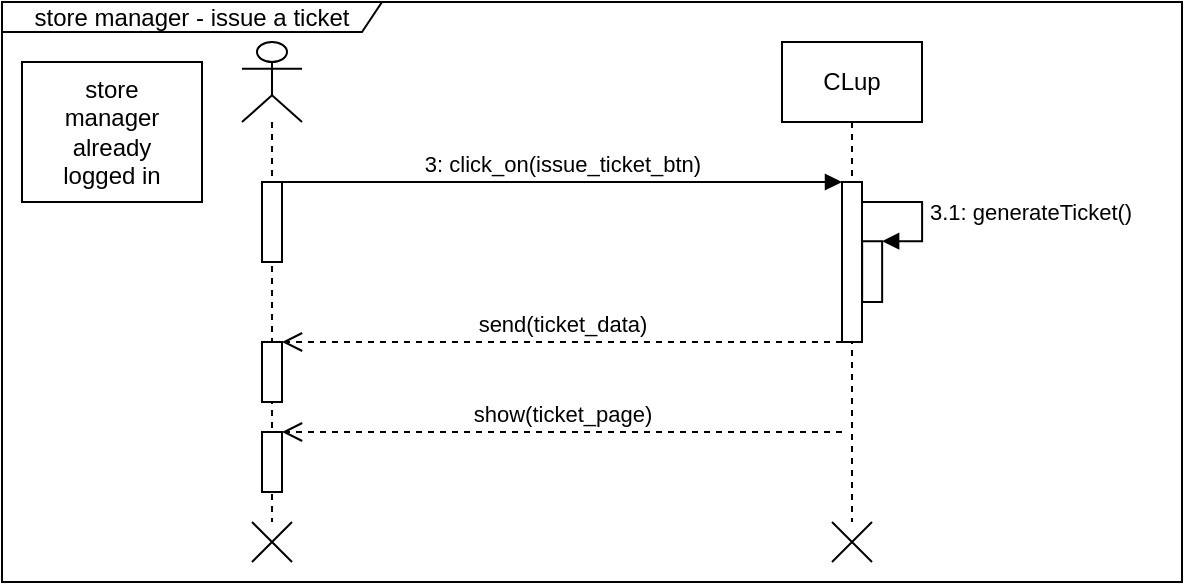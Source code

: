 <mxfile version="13.10.9" type="device"><diagram id="l_4eZxusACf8wwr41ibh" name="Page-1"><mxGraphModel dx="544" dy="332" grid="1" gridSize="10" guides="1" tooltips="1" connect="1" arrows="1" fold="1" page="1" pageScale="1" pageWidth="827" pageHeight="1169" math="0" shadow="0"><root><mxCell id="0"/><mxCell id="1" parent="0"/><mxCell id="Gh9jd_P00tO4PtTTZzkJ-29" value="store manager - issue a ticket" style="shape=umlFrame;whiteSpace=wrap;html=1;width=190;height=15;" parent="1" vertex="1"><mxGeometry x="90" y="30" width="590" height="290" as="geometry"/></mxCell><mxCell id="Gh9jd_P00tO4PtTTZzkJ-8" value="" style="shape=umlLifeline;participant=umlActor;perimeter=lifelinePerimeter;whiteSpace=wrap;html=1;container=1;collapsible=0;recursiveResize=0;verticalAlign=top;spacingTop=36;outlineConnect=0;" parent="1" vertex="1"><mxGeometry x="210" y="50" width="30" height="240" as="geometry"/></mxCell><mxCell id="Gh9jd_P00tO4PtTTZzkJ-13" value="" style="html=1;points=[];perimeter=orthogonalPerimeter;" parent="Gh9jd_P00tO4PtTTZzkJ-8" vertex="1"><mxGeometry x="10" y="70" width="10" height="40" as="geometry"/></mxCell><mxCell id="_7-5wDTUjYOUCyCzf295-1" value="" style="html=1;points=[];perimeter=orthogonalPerimeter;" parent="Gh9jd_P00tO4PtTTZzkJ-8" vertex="1"><mxGeometry x="10" y="195" width="10" height="30" as="geometry"/></mxCell><mxCell id="oS5ILjrhMDbwKKH_5Zov-2" value="" style="html=1;points=[];perimeter=orthogonalPerimeter;" parent="Gh9jd_P00tO4PtTTZzkJ-8" vertex="1"><mxGeometry x="10" y="150" width="10" height="30" as="geometry"/></mxCell><mxCell id="Gh9jd_P00tO4PtTTZzkJ-25" value="" style="rounded=0;whiteSpace=wrap;html=1;" parent="1" vertex="1"><mxGeometry x="100" y="60" width="90" height="70" as="geometry"/></mxCell><mxCell id="Gh9jd_P00tO4PtTTZzkJ-24" value="store manager already logged in" style="text;html=1;strokeColor=none;fillColor=none;align=center;verticalAlign=middle;whiteSpace=wrap;rounded=0;" parent="1" vertex="1"><mxGeometry x="110" y="85" width="70" height="20" as="geometry"/></mxCell><mxCell id="Gh9jd_P00tO4PtTTZzkJ-9" value="CLup" style="shape=umlLifeline;perimeter=lifelinePerimeter;whiteSpace=wrap;html=1;container=1;collapsible=0;recursiveResize=0;outlineConnect=0;" parent="1" vertex="1"><mxGeometry x="480" y="50" width="70" height="240" as="geometry"/></mxCell><mxCell id="Gh9jd_P00tO4PtTTZzkJ-26" value="" style="html=1;points=[];perimeter=orthogonalPerimeter;" parent="Gh9jd_P00tO4PtTTZzkJ-9" vertex="1"><mxGeometry x="30" y="70" width="10" height="80" as="geometry"/></mxCell><mxCell id="_7-5wDTUjYOUCyCzf295-6" value="" style="html=1;points=[];perimeter=orthogonalPerimeter;" parent="Gh9jd_P00tO4PtTTZzkJ-9" vertex="1"><mxGeometry x="40.07" y="99.62" width="10" height="30.38" as="geometry"/></mxCell><mxCell id="_7-5wDTUjYOUCyCzf295-7" value="3.1: generateTicket()" style="edgeStyle=orthogonalEdgeStyle;html=1;align=left;spacingLeft=2;endArrow=block;rounded=0;entryX=1;entryY=0;exitX=0.993;exitY=0.503;exitDx=0;exitDy=0;exitPerimeter=0;" parent="Gh9jd_P00tO4PtTTZzkJ-9" target="_7-5wDTUjYOUCyCzf295-6" edge="1"><mxGeometry relative="1" as="geometry"><mxPoint x="40.0" y="80.04" as="sourcePoint"/><Array as="points"><mxPoint x="70.07" y="79.62"/><mxPoint x="70.07" y="99.62"/></Array></mxGeometry></mxCell><mxCell id="Gh9jd_P00tO4PtTTZzkJ-27" value="3: click_on(issue_ticket_btn)" style="html=1;verticalAlign=bottom;endArrow=block;entryX=0;entryY=0;" parent="1" source="Gh9jd_P00tO4PtTTZzkJ-13" target="Gh9jd_P00tO4PtTTZzkJ-26" edge="1"><mxGeometry relative="1" as="geometry"><mxPoint x="229.59" y="300.77" as="sourcePoint"/></mxGeometry></mxCell><mxCell id="Gh9jd_P00tO4PtTTZzkJ-28" value="show(ticket_page)" style="html=1;verticalAlign=bottom;endArrow=open;dashed=1;endSize=8;" parent="1" target="_7-5wDTUjYOUCyCzf295-1" edge="1"><mxGeometry relative="1" as="geometry"><mxPoint x="225.1" y="244.996" as="targetPoint"/><mxPoint x="510" y="245" as="sourcePoint"/></mxGeometry></mxCell><mxCell id="Gh9jd_P00tO4PtTTZzkJ-56" value="" style="shape=umlDestroy;" parent="1" vertex="1"><mxGeometry x="505" y="290" width="20" height="20" as="geometry"/></mxCell><mxCell id="Gh9jd_P00tO4PtTTZzkJ-57" value="" style="shape=umlDestroy;" parent="1" vertex="1"><mxGeometry x="215" y="290" width="20" height="20" as="geometry"/></mxCell><mxCell id="oS5ILjrhMDbwKKH_5Zov-1" value="send(ticket_data)" style="html=1;verticalAlign=bottom;endArrow=open;dashed=1;endSize=8;" parent="1" target="oS5ILjrhMDbwKKH_5Zov-2" edge="1"><mxGeometry relative="1" as="geometry"><mxPoint x="510" y="200" as="sourcePoint"/><mxPoint x="320" y="310" as="targetPoint"/><Array as="points"><mxPoint x="340" y="200"/></Array></mxGeometry></mxCell></root></mxGraphModel></diagram></mxfile>